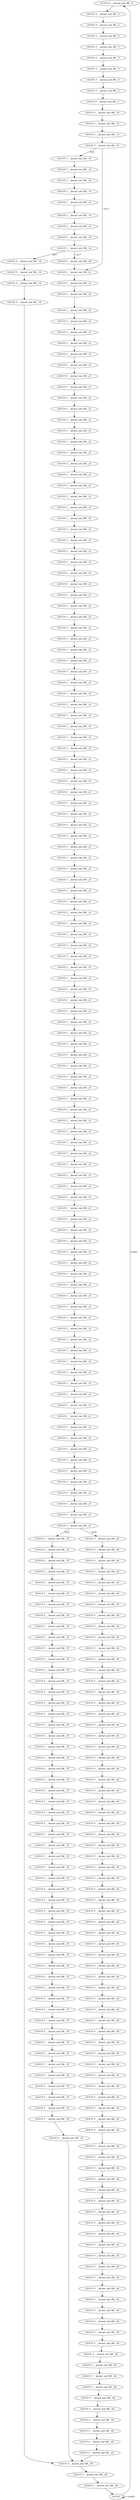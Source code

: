 digraph {
Node0x2caac60[label="LEGUP_F___kernel_sinf_BB__0"];
Node0x2caaac0[label="LEGUP"];
Node0x2caaac0 -> Node0x2caac60[label="<null>"];
Node0x2caaac0 -> Node0x2caaac0[label="~<null>"];
Node0x2caad30[label="LEGUP_F___kernel_sinf_BB__0"];
Node0x2caac60 -> Node0x2caad30;
Node0x2caae00[label="LEGUP_F___kernel_sinf_BB__0"];
Node0x2caad30 -> Node0x2caae00;
Node0x2caaed0[label="LEGUP_F___kernel_sinf_BB__5"];
Node0x2caae00 -> Node0x2caaed0;
Node0x2caafa0[label="LEGUP_F___kernel_sinf_BB__5"];
Node0x2caaed0 -> Node0x2caafa0;
Node0x2cab070[label="LEGUP_F___kernel_sinf_BB__5"];
Node0x2caafa0 -> Node0x2cab070;
Node0x2cab140[label="LEGUP_F___kernel_sinf_BB__5"];
Node0x2cab070 -> Node0x2cab140;
Node0x2cab210[label="LEGUP_F___kernel_sinf_BB__5"];
Node0x2cab140 -> Node0x2cab210;
Node0x2cab2e0[label="LEGUP_F___kernel_sinf_BB__5"];
Node0x2cab210 -> Node0x2cab2e0;
Node0x2cab3b0[label="LEGUP_F___kernel_sinf_BB__5"];
Node0x2cab2e0 -> Node0x2cab3b0;
Node0x2cab480[label="LEGUP_F___kernel_sinf_BB__10"];
Node0x2cab3b0 -> Node0x2cab480;
Node0x2cab550[label="LEGUP_F___kernel_sinf_BB__10"];
Node0x2cab480 -> Node0x2cab550;
Node0x2cab620[label="LEGUP_F___kernel_sinf_BB__10"];
Node0x2cab550 -> Node0x2cab620;
Node0x2cab6f0[label="LEGUP_F___kernel_sinf_BB__10"];
Node0x2cab620 -> Node0x2cab6f0;
Node0x2cab7c0[label="LEGUP_F___kernel_sinf_BB__14"];
Node0x2cab6f0 -> Node0x2cab7c0[label="%13"];
Node0x2cac5a0[label="LEGUP_F___kernel_sinf_BB__21"];
Node0x2cab6f0 -> Node0x2cac5a0[label="~%13"];
Node0x2cab890[label="LEGUP_F___kernel_sinf_BB__14"];
Node0x2cab7c0 -> Node0x2cab890;
Node0x2cab960[label="LEGUP_F___kernel_sinf_BB__14"];
Node0x2cab890 -> Node0x2cab960;
Node0x2caba30[label="LEGUP_F___kernel_sinf_BB__14"];
Node0x2cab960 -> Node0x2caba30;
Node0x2cabb00[label="LEGUP_F___kernel_sinf_BB__14"];
Node0x2caba30 -> Node0x2cabb00;
Node0x2cabc10[label="LEGUP_F___kernel_sinf_BB__14"];
Node0x2cabb00 -> Node0x2cabc10;
Node0x2cabd20[label="LEGUP_F___kernel_sinf_BB__14"];
Node0x2cabc10 -> Node0x2cabd20;
Node0x2cabe30[label="LEGUP_F___kernel_sinf_BB__14"];
Node0x2cabd20 -> Node0x2cabe30;
Node0x2cabf40[label="LEGUP_F___kernel_sinf_BB__14"];
Node0x2cabe30 -> Node0x2cabf40;
Node0x2cac050[label="LEGUP_F___kernel_sinf_BB__18"];
Node0x2cabf40 -> Node0x2cac050[label="%17"];
Node0x2cac490[label="LEGUP_F___kernel_sinf_BB__20"];
Node0x2cabf40 -> Node0x2cac490[label="~%17"];
Node0x2cac160[label="LEGUP_F___kernel_sinf_BB__18"];
Node0x2cac050 -> Node0x2cac160;
Node0x2cac270[label="LEGUP_F___kernel_sinf_BB__18"];
Node0x2cac160 -> Node0x2cac270;
Node0x2cac380[label="LEGUP_F___kernel_sinf_BB__18"];
Node0x2cac270 -> Node0x2cac380;
Node0x2cbd380[label="LEGUP_F___kernel_sinf_BB__60"];
Node0x2cac380 -> Node0x2cbd380;
Node0x2cac490 -> Node0x2cac5a0;
Node0x2cac6b0[label="LEGUP_F___kernel_sinf_BB__21"];
Node0x2cac5a0 -> Node0x2cac6b0;
Node0x2cac7c0[label="LEGUP_F___kernel_sinf_BB__21"];
Node0x2cac6b0 -> Node0x2cac7c0;
Node0x2cac8d0[label="LEGUP_F___kernel_sinf_BB__21"];
Node0x2cac7c0 -> Node0x2cac8d0;
Node0x2cac9e0[label="LEGUP_F___kernel_sinf_BB__21"];
Node0x2cac8d0 -> Node0x2cac9e0;
Node0x2cacaf0[label="LEGUP_F___kernel_sinf_BB__21"];
Node0x2cac9e0 -> Node0x2cacaf0;
Node0x2cacc00[label="LEGUP_F___kernel_sinf_BB__21"];
Node0x2cacaf0 -> Node0x2cacc00;
Node0x2cacd10[label="LEGUP_F___kernel_sinf_BB__21"];
Node0x2cacc00 -> Node0x2cacd10;
Node0x2cace20[label="LEGUP_F___kernel_sinf_BB__21"];
Node0x2cacd10 -> Node0x2cace20;
Node0x2cacf30[label="LEGUP_F___kernel_sinf_BB__21"];
Node0x2cace20 -> Node0x2cacf30;
Node0x2cad040[label="LEGUP_F___kernel_sinf_BB__21"];
Node0x2cacf30 -> Node0x2cad040;
Node0x2cad150[label="LEGUP_F___kernel_sinf_BB__21"];
Node0x2cad040 -> Node0x2cad150;
Node0x2cad260[label="LEGUP_F___kernel_sinf_BB__21"];
Node0x2cad150 -> Node0x2cad260;
Node0x2cad370[label="LEGUP_F___kernel_sinf_BB__21"];
Node0x2cad260 -> Node0x2cad370;
Node0x2cad480[label="LEGUP_F___kernel_sinf_BB__21"];
Node0x2cad370 -> Node0x2cad480;
Node0x2cad590[label="LEGUP_F___kernel_sinf_BB__21"];
Node0x2cad480 -> Node0x2cad590;
Node0x2cad6a0[label="LEGUP_F___kernel_sinf_BB__21"];
Node0x2cad590 -> Node0x2cad6a0;
Node0x2cad7b0[label="LEGUP_F___kernel_sinf_BB__21"];
Node0x2cad6a0 -> Node0x2cad7b0;
Node0x2cad8c0[label="LEGUP_F___kernel_sinf_BB__21"];
Node0x2cad7b0 -> Node0x2cad8c0;
Node0x2cad9d0[label="LEGUP_F___kernel_sinf_BB__21"];
Node0x2cad8c0 -> Node0x2cad9d0;
Node0x2cadae0[label="LEGUP_F___kernel_sinf_BB__21"];
Node0x2cad9d0 -> Node0x2cadae0;
Node0x2cadbf0[label="LEGUP_F___kernel_sinf_BB__21"];
Node0x2cadae0 -> Node0x2cadbf0;
Node0x2cadd00[label="LEGUP_F___kernel_sinf_BB__21"];
Node0x2cadbf0 -> Node0x2cadd00;
Node0x2cade10[label="LEGUP_F___kernel_sinf_BB__21"];
Node0x2cadd00 -> Node0x2cade10;
Node0x2cadf20[label="LEGUP_F___kernel_sinf_BB__21"];
Node0x2cade10 -> Node0x2cadf20;
Node0x2cae030[label="LEGUP_F___kernel_sinf_BB__21"];
Node0x2cadf20 -> Node0x2cae030;
Node0x2cae140[label="LEGUP_F___kernel_sinf_BB__21"];
Node0x2cae030 -> Node0x2cae140;
Node0x2cae250[label="LEGUP_F___kernel_sinf_BB__21"];
Node0x2cae140 -> Node0x2cae250;
Node0x2cae360[label="LEGUP_F___kernel_sinf_BB__21"];
Node0x2cae250 -> Node0x2cae360;
Node0x2cae470[label="LEGUP_F___kernel_sinf_BB__21"];
Node0x2cae360 -> Node0x2cae470;
Node0x2cae580[label="LEGUP_F___kernel_sinf_BB__21"];
Node0x2cae470 -> Node0x2cae580;
Node0x2cae690[label="LEGUP_F___kernel_sinf_BB__21"];
Node0x2cae580 -> Node0x2cae690;
Node0x2cae7a0[label="LEGUP_F___kernel_sinf_BB__21"];
Node0x2cae690 -> Node0x2cae7a0;
Node0x2cae8b0[label="LEGUP_F___kernel_sinf_BB__21"];
Node0x2cae7a0 -> Node0x2cae8b0;
Node0x2cae9c0[label="LEGUP_F___kernel_sinf_BB__21"];
Node0x2cae8b0 -> Node0x2cae9c0;
Node0x2caead0[label="LEGUP_F___kernel_sinf_BB__21"];
Node0x2cae9c0 -> Node0x2caead0;
Node0x2caebe0[label="LEGUP_F___kernel_sinf_BB__21"];
Node0x2caead0 -> Node0x2caebe0;
Node0x2caecf0[label="LEGUP_F___kernel_sinf_BB__21"];
Node0x2caebe0 -> Node0x2caecf0;
Node0x2caee00[label="LEGUP_F___kernel_sinf_BB__21"];
Node0x2caecf0 -> Node0x2caee00;
Node0x2caef10[label="LEGUP_F___kernel_sinf_BB__21"];
Node0x2caee00 -> Node0x2caef10;
Node0x2caf020[label="LEGUP_F___kernel_sinf_BB__21"];
Node0x2caef10 -> Node0x2caf020;
Node0x2caf130[label="LEGUP_F___kernel_sinf_BB__21"];
Node0x2caf020 -> Node0x2caf130;
Node0x2caf240[label="LEGUP_F___kernel_sinf_BB__21"];
Node0x2caf130 -> Node0x2caf240;
Node0x2caf350[label="LEGUP_F___kernel_sinf_BB__21"];
Node0x2caf240 -> Node0x2caf350;
Node0x2caf460[label="LEGUP_F___kernel_sinf_BB__21"];
Node0x2caf350 -> Node0x2caf460;
Node0x2caf570[label="LEGUP_F___kernel_sinf_BB__21"];
Node0x2caf460 -> Node0x2caf570;
Node0x2caf680[label="LEGUP_F___kernel_sinf_BB__21"];
Node0x2caf570 -> Node0x2caf680;
Node0x2caf790[label="LEGUP_F___kernel_sinf_BB__21"];
Node0x2caf680 -> Node0x2caf790;
Node0x2caf8a0[label="LEGUP_F___kernel_sinf_BB__21"];
Node0x2caf790 -> Node0x2caf8a0;
Node0x2caf9b0[label="LEGUP_F___kernel_sinf_BB__21"];
Node0x2caf8a0 -> Node0x2caf9b0;
Node0x2cafac0[label="LEGUP_F___kernel_sinf_BB__21"];
Node0x2caf9b0 -> Node0x2cafac0;
Node0x2cafbd0[label="LEGUP_F___kernel_sinf_BB__21"];
Node0x2cafac0 -> Node0x2cafbd0;
Node0x2cafce0[label="LEGUP_F___kernel_sinf_BB__21"];
Node0x2cafbd0 -> Node0x2cafce0;
Node0x2cafdf0[label="LEGUP_F___kernel_sinf_BB__21"];
Node0x2cafce0 -> Node0x2cafdf0;
Node0x2caff00[label="LEGUP_F___kernel_sinf_BB__21"];
Node0x2cafdf0 -> Node0x2caff00;
Node0x2cb0010[label="LEGUP_F___kernel_sinf_BB__21"];
Node0x2caff00 -> Node0x2cb0010;
Node0x2cb0120[label="LEGUP_F___kernel_sinf_BB__21"];
Node0x2cb0010 -> Node0x2cb0120;
Node0x2cb0230[label="LEGUP_F___kernel_sinf_BB__21"];
Node0x2cb0120 -> Node0x2cb0230;
Node0x2cb0340[label="LEGUP_F___kernel_sinf_BB__21"];
Node0x2cb0230 -> Node0x2cb0340;
Node0x2cb0450[label="LEGUP_F___kernel_sinf_BB__21"];
Node0x2cb0340 -> Node0x2cb0450;
Node0x2cb0560[label="LEGUP_F___kernel_sinf_BB__21"];
Node0x2cb0450 -> Node0x2cb0560;
Node0x2cb0670[label="LEGUP_F___kernel_sinf_BB__21"];
Node0x2cb0560 -> Node0x2cb0670;
Node0x2cb0780[label="LEGUP_F___kernel_sinf_BB__21"];
Node0x2cb0670 -> Node0x2cb0780;
Node0x2cb0890[label="LEGUP_F___kernel_sinf_BB__21"];
Node0x2cb0780 -> Node0x2cb0890;
Node0x2cb09a0[label="LEGUP_F___kernel_sinf_BB__21"];
Node0x2cb0890 -> Node0x2cb09a0;
Node0x2cb0ab0[label="LEGUP_F___kernel_sinf_BB__21"];
Node0x2cb09a0 -> Node0x2cb0ab0;
Node0x2cb0bc0[label="LEGUP_F___kernel_sinf_BB__21"];
Node0x2cb0ab0 -> Node0x2cb0bc0;
Node0x2cb0cd0[label="LEGUP_F___kernel_sinf_BB__21"];
Node0x2cb0bc0 -> Node0x2cb0cd0;
Node0x2cb0de0[label="LEGUP_F___kernel_sinf_BB__21"];
Node0x2cb0cd0 -> Node0x2cb0de0;
Node0x2cb0ef0[label="LEGUP_F___kernel_sinf_BB__21"];
Node0x2cb0de0 -> Node0x2cb0ef0;
Node0x2cb1000[label="LEGUP_F___kernel_sinf_BB__21"];
Node0x2cb0ef0 -> Node0x2cb1000;
Node0x2cb1110[label="LEGUP_F___kernel_sinf_BB__21"];
Node0x2cb1000 -> Node0x2cb1110;
Node0x2cb1220[label="LEGUP_F___kernel_sinf_BB__21"];
Node0x2cb1110 -> Node0x2cb1220;
Node0x2cb1330[label="LEGUP_F___kernel_sinf_BB__21"];
Node0x2cb1220 -> Node0x2cb1330;
Node0x2cb1440[label="LEGUP_F___kernel_sinf_BB__21"];
Node0x2cb1330 -> Node0x2cb1440;
Node0x2cb1550[label="LEGUP_F___kernel_sinf_BB__21"];
Node0x2cb1440 -> Node0x2cb1550;
Node0x2cb1660[label="LEGUP_F___kernel_sinf_BB__21"];
Node0x2cb1550 -> Node0x2cb1660;
Node0x2cb1770[label="LEGUP_F___kernel_sinf_BB__21"];
Node0x2cb1660 -> Node0x2cb1770;
Node0x2cb1880[label="LEGUP_F___kernel_sinf_BB__21"];
Node0x2cb1770 -> Node0x2cb1880;
Node0x2cb1990[label="LEGUP_F___kernel_sinf_BB__21"];
Node0x2cb1880 -> Node0x2cb1990;
Node0x2cb1aa0[label="LEGUP_F___kernel_sinf_BB__21"];
Node0x2cb1990 -> Node0x2cb1aa0;
Node0x2cb1bb0[label="LEGUP_F___kernel_sinf_BB__21"];
Node0x2cb1aa0 -> Node0x2cb1bb0;
Node0x2cb1cc0[label="LEGUP_F___kernel_sinf_BB__21"];
Node0x2cb1bb0 -> Node0x2cb1cc0;
Node0x2cb1dd0[label="LEGUP_F___kernel_sinf_BB__21"];
Node0x2cb1cc0 -> Node0x2cb1dd0;
Node0x2cb1ee0[label="LEGUP_F___kernel_sinf_BB__21"];
Node0x2cb1dd0 -> Node0x2cb1ee0;
Node0x2cb1ff0[label="LEGUP_F___kernel_sinf_BB__21"];
Node0x2cb1ee0 -> Node0x2cb1ff0;
Node0x2cb2100[label="LEGUP_F___kernel_sinf_BB__21"];
Node0x2cb1ff0 -> Node0x2cb2100;
Node0x2cb2210[label="LEGUP_F___kernel_sinf_BB__21"];
Node0x2cb2100 -> Node0x2cb2210;
Node0x2cb2320[label="LEGUP_F___kernel_sinf_BB__21"];
Node0x2cb2210 -> Node0x2cb2320;
Node0x2cb2430[label="LEGUP_F___kernel_sinf_BB__21"];
Node0x2cb2320 -> Node0x2cb2430;
Node0x2cb2540[label="LEGUP_F___kernel_sinf_BB__21"];
Node0x2cb2430 -> Node0x2cb2540;
Node0x2cb2650[label="LEGUP_F___kernel_sinf_BB__21"];
Node0x2cb2540 -> Node0x2cb2650;
Node0x2cb2760[label="LEGUP_F___kernel_sinf_BB__21"];
Node0x2cb2650 -> Node0x2cb2760;
Node0x2cb2870[label="LEGUP_F___kernel_sinf_BB__21"];
Node0x2cb2760 -> Node0x2cb2870;
Node0x2cb2980[label="LEGUP_F___kernel_sinf_BB__21"];
Node0x2cb2870 -> Node0x2cb2980;
Node0x2cb2a90[label="LEGUP_F___kernel_sinf_BB__21"];
Node0x2cb2980 -> Node0x2cb2a90;
Node0x2cb2ba0[label="LEGUP_F___kernel_sinf_BB__21"];
Node0x2cb2a90 -> Node0x2cb2ba0;
Node0x2cb2cb0[label="LEGUP_F___kernel_sinf_BB__21"];
Node0x2cb2ba0 -> Node0x2cb2cb0;
Node0x2cb2dc0[label="LEGUP_F___kernel_sinf_BB__21"];
Node0x2cb2cb0 -> Node0x2cb2dc0;
Node0x2cb2ed0[label="LEGUP_F___kernel_sinf_BB__21"];
Node0x2cb2dc0 -> Node0x2cb2ed0;
Node0x2cb2fe0[label="LEGUP_F___kernel_sinf_BB__21"];
Node0x2cb2ed0 -> Node0x2cb2fe0;
Node0x2cb30f0[label="LEGUP_F___kernel_sinf_BB__21"];
Node0x2cb2fe0 -> Node0x2cb30f0;
Node0x2cb3200[label="LEGUP_F___kernel_sinf_BB__21"];
Node0x2cb30f0 -> Node0x2cb3200;
Node0x2cb3310[label="LEGUP_F___kernel_sinf_BB__21"];
Node0x2cb3200 -> Node0x2cb3310;
Node0x2cb3420[label="LEGUP_F___kernel_sinf_BB__21"];
Node0x2cb3310 -> Node0x2cb3420;
Node0x2cb3530[label="LEGUP_F___kernel_sinf_BB__21"];
Node0x2cb3420 -> Node0x2cb3530;
Node0x2cb3640[label="LEGUP_F___kernel_sinf_BB__21"];
Node0x2cb3530 -> Node0x2cb3640;
Node0x2cb3750[label="LEGUP_F___kernel_sinf_BB__21"];
Node0x2cb3640 -> Node0x2cb3750;
Node0x2cb3860[label="LEGUP_F___kernel_sinf_BB__21"];
Node0x2cb3750 -> Node0x2cb3860;
Node0x2cb3970[label="LEGUP_F___kernel_sinf_BB__21"];
Node0x2cb3860 -> Node0x2cb3970;
Node0x2cb3a80[label="LEGUP_F___kernel_sinf_BB__21"];
Node0x2cb3970 -> Node0x2cb3a80;
Node0x2cb3b90[label="LEGUP_F___kernel_sinf_BB__21"];
Node0x2cb3a80 -> Node0x2cb3b90;
Node0x2cb3ca0[label="LEGUP_F___kernel_sinf_BB__21"];
Node0x2cb3b90 -> Node0x2cb3ca0;
Node0x2cb3db0[label="LEGUP_F___kernel_sinf_BB__21"];
Node0x2cb3ca0 -> Node0x2cb3db0;
Node0x2cb3ec0[label="LEGUP_F___kernel_sinf_BB__21"];
Node0x2cb3db0 -> Node0x2cb3ec0;
Node0x2cb3fd0[label="LEGUP_F___kernel_sinf_BB__35"];
Node0x2cb3ec0 -> Node0x2cb3fd0[label="%34"];
Node0x2cb7a40[label="LEGUP_F___kernel_sinf_BB__44"];
Node0x2cb3ec0 -> Node0x2cb7a40[label="~%34"];
Node0x2cb40e0[label="LEGUP_F___kernel_sinf_BB__35"];
Node0x2cb3fd0 -> Node0x2cb40e0;
Node0x2cb41f0[label="LEGUP_F___kernel_sinf_BB__35"];
Node0x2cb40e0 -> Node0x2cb41f0;
Node0x2cb4300[label="LEGUP_F___kernel_sinf_BB__35"];
Node0x2cb41f0 -> Node0x2cb4300;
Node0x2cb4410[label="LEGUP_F___kernel_sinf_BB__35"];
Node0x2cb4300 -> Node0x2cb4410;
Node0x2cb4520[label="LEGUP_F___kernel_sinf_BB__35"];
Node0x2cb4410 -> Node0x2cb4520;
Node0x2cb4630[label="LEGUP_F___kernel_sinf_BB__35"];
Node0x2cb4520 -> Node0x2cb4630;
Node0x2cb4740[label="LEGUP_F___kernel_sinf_BB__35"];
Node0x2cb4630 -> Node0x2cb4740;
Node0x2cb4850[label="LEGUP_F___kernel_sinf_BB__35"];
Node0x2cb4740 -> Node0x2cb4850;
Node0x2cb4960[label="LEGUP_F___kernel_sinf_BB__35"];
Node0x2cb4850 -> Node0x2cb4960;
Node0x2cb4a70[label="LEGUP_F___kernel_sinf_BB__35"];
Node0x2cb4960 -> Node0x2cb4a70;
Node0x2cb4b80[label="LEGUP_F___kernel_sinf_BB__35"];
Node0x2cb4a70 -> Node0x2cb4b80;
Node0x2cb4c90[label="LEGUP_F___kernel_sinf_BB__35"];
Node0x2cb4b80 -> Node0x2cb4c90;
Node0x2cb4da0[label="LEGUP_F___kernel_sinf_BB__35"];
Node0x2cb4c90 -> Node0x2cb4da0;
Node0x2cb4eb0[label="LEGUP_F___kernel_sinf_BB__35"];
Node0x2cb4da0 -> Node0x2cb4eb0;
Node0x2cb4fc0[label="LEGUP_F___kernel_sinf_BB__35"];
Node0x2cb4eb0 -> Node0x2cb4fc0;
Node0x2cb50d0[label="LEGUP_F___kernel_sinf_BB__35"];
Node0x2cb4fc0 -> Node0x2cb50d0;
Node0x2cb51e0[label="LEGUP_F___kernel_sinf_BB__35"];
Node0x2cb50d0 -> Node0x2cb51e0;
Node0x2cb52f0[label="LEGUP_F___kernel_sinf_BB__35"];
Node0x2cb51e0 -> Node0x2cb52f0;
Node0x2cb5400[label="LEGUP_F___kernel_sinf_BB__35"];
Node0x2cb52f0 -> Node0x2cb5400;
Node0x2cb5510[label="LEGUP_F___kernel_sinf_BB__35"];
Node0x2cb5400 -> Node0x2cb5510;
Node0x2cb5620[label="LEGUP_F___kernel_sinf_BB__35"];
Node0x2cb5510 -> Node0x2cb5620;
Node0x2cb5730[label="LEGUP_F___kernel_sinf_BB__35"];
Node0x2cb5620 -> Node0x2cb5730;
Node0x2cb5840[label="LEGUP_F___kernel_sinf_BB__35"];
Node0x2cb5730 -> Node0x2cb5840;
Node0x2cb5950[label="LEGUP_F___kernel_sinf_BB__35"];
Node0x2cb5840 -> Node0x2cb5950;
Node0x2cb5a60[label="LEGUP_F___kernel_sinf_BB__35"];
Node0x2cb5950 -> Node0x2cb5a60;
Node0x2cb5b70[label="LEGUP_F___kernel_sinf_BB__35"];
Node0x2cb5a60 -> Node0x2cb5b70;
Node0x2cb5c80[label="LEGUP_F___kernel_sinf_BB__35"];
Node0x2cb5b70 -> Node0x2cb5c80;
Node0x2cb5d90[label="LEGUP_F___kernel_sinf_BB__35"];
Node0x2cb5c80 -> Node0x2cb5d90;
Node0x2cb5ea0[label="LEGUP_F___kernel_sinf_BB__35"];
Node0x2cb5d90 -> Node0x2cb5ea0;
Node0x2cb5fb0[label="LEGUP_F___kernel_sinf_BB__35"];
Node0x2cb5ea0 -> Node0x2cb5fb0;
Node0x2cb60c0[label="LEGUP_F___kernel_sinf_BB__35"];
Node0x2cb5fb0 -> Node0x2cb60c0;
Node0x2cb61d0[label="LEGUP_F___kernel_sinf_BB__35"];
Node0x2cb60c0 -> Node0x2cb61d0;
Node0x2cb62e0[label="LEGUP_F___kernel_sinf_BB__35"];
Node0x2cb61d0 -> Node0x2cb62e0;
Node0x2cb63f0[label="LEGUP_F___kernel_sinf_BB__35"];
Node0x2cb62e0 -> Node0x2cb63f0;
Node0x2cb6500[label="LEGUP_F___kernel_sinf_BB__35"];
Node0x2cb63f0 -> Node0x2cb6500;
Node0x2cb6610[label="LEGUP_F___kernel_sinf_BB__35"];
Node0x2cb6500 -> Node0x2cb6610;
Node0x2cb6720[label="LEGUP_F___kernel_sinf_BB__35"];
Node0x2cb6610 -> Node0x2cb6720;
Node0x2cb6830[label="LEGUP_F___kernel_sinf_BB__35"];
Node0x2cb6720 -> Node0x2cb6830;
Node0x2cb6940[label="LEGUP_F___kernel_sinf_BB__35"];
Node0x2cb6830 -> Node0x2cb6940;
Node0x2cb6a50[label="LEGUP_F___kernel_sinf_BB__35"];
Node0x2cb6940 -> Node0x2cb6a50;
Node0x2cb6b60[label="LEGUP_F___kernel_sinf_BB__35"];
Node0x2cb6a50 -> Node0x2cb6b60;
Node0x2cb6c70[label="LEGUP_F___kernel_sinf_BB__35"];
Node0x2cb6b60 -> Node0x2cb6c70;
Node0x2cb6d80[label="LEGUP_F___kernel_sinf_BB__35"];
Node0x2cb6c70 -> Node0x2cb6d80;
Node0x2cb6e90[label="LEGUP_F___kernel_sinf_BB__35"];
Node0x2cb6d80 -> Node0x2cb6e90;
Node0x2cb6fa0[label="LEGUP_F___kernel_sinf_BB__35"];
Node0x2cb6e90 -> Node0x2cb6fa0;
Node0x2cb70b0[label="LEGUP_F___kernel_sinf_BB__35"];
Node0x2cb6fa0 -> Node0x2cb70b0;
Node0x2cb71c0[label="LEGUP_F___kernel_sinf_BB__35"];
Node0x2cb70b0 -> Node0x2cb71c0;
Node0x2cb72d0[label="LEGUP_F___kernel_sinf_BB__35"];
Node0x2cb71c0 -> Node0x2cb72d0;
Node0x2cb73e0[label="LEGUP_F___kernel_sinf_BB__35"];
Node0x2cb72d0 -> Node0x2cb73e0;
Node0x2cb74f0[label="LEGUP_F___kernel_sinf_BB__35"];
Node0x2cb73e0 -> Node0x2cb74f0;
Node0x2cb7600[label="LEGUP_F___kernel_sinf_BB__35"];
Node0x2cb74f0 -> Node0x2cb7600;
Node0x2cb7710[label="LEGUP_F___kernel_sinf_BB__35"];
Node0x2cb7600 -> Node0x2cb7710;
Node0x2cb7820[label="LEGUP_F___kernel_sinf_BB__35"];
Node0x2cb7710 -> Node0x2cb7820;
Node0x2cb7930[label="LEGUP_F___kernel_sinf_BB__35"];
Node0x2cb7820 -> Node0x2cb7930;
Node0x2cb7930 -> Node0x2cbd380;
Node0x2cb7b50[label="LEGUP_F___kernel_sinf_BB__44"];
Node0x2cb7a40 -> Node0x2cb7b50;
Node0x2cb7c60[label="LEGUP_F___kernel_sinf_BB__44"];
Node0x2cb7b50 -> Node0x2cb7c60;
Node0x2cb7d70[label="LEGUP_F___kernel_sinf_BB__44"];
Node0x2cb7c60 -> Node0x2cb7d70;
Node0x2cb7e80[label="LEGUP_F___kernel_sinf_BB__44"];
Node0x2cb7d70 -> Node0x2cb7e80;
Node0x2cb7f90[label="LEGUP_F___kernel_sinf_BB__44"];
Node0x2cb7e80 -> Node0x2cb7f90;
Node0x2cb80a0[label="LEGUP_F___kernel_sinf_BB__44"];
Node0x2cb7f90 -> Node0x2cb80a0;
Node0x2cb81b0[label="LEGUP_F___kernel_sinf_BB__44"];
Node0x2cb80a0 -> Node0x2cb81b0;
Node0x2cb82c0[label="LEGUP_F___kernel_sinf_BB__44"];
Node0x2cb81b0 -> Node0x2cb82c0;
Node0x2cb83d0[label="LEGUP_F___kernel_sinf_BB__44"];
Node0x2cb82c0 -> Node0x2cb83d0;
Node0x2cb84e0[label="LEGUP_F___kernel_sinf_BB__44"];
Node0x2cb83d0 -> Node0x2cb84e0;
Node0x2cb85f0[label="LEGUP_F___kernel_sinf_BB__44"];
Node0x2cb84e0 -> Node0x2cb85f0;
Node0x2cb8700[label="LEGUP_F___kernel_sinf_BB__44"];
Node0x2cb85f0 -> Node0x2cb8700;
Node0x2cb8810[label="LEGUP_F___kernel_sinf_BB__44"];
Node0x2cb8700 -> Node0x2cb8810;
Node0x2cb8920[label="LEGUP_F___kernel_sinf_BB__44"];
Node0x2cb8810 -> Node0x2cb8920;
Node0x2cb8a30[label="LEGUP_F___kernel_sinf_BB__44"];
Node0x2cb8920 -> Node0x2cb8a30;
Node0x2cb8b40[label="LEGUP_F___kernel_sinf_BB__44"];
Node0x2cb8a30 -> Node0x2cb8b40;
Node0x2cb8c50[label="LEGUP_F___kernel_sinf_BB__44"];
Node0x2cb8b40 -> Node0x2cb8c50;
Node0x2cb8d60[label="LEGUP_F___kernel_sinf_BB__44"];
Node0x2cb8c50 -> Node0x2cb8d60;
Node0x2cb8e70[label="LEGUP_F___kernel_sinf_BB__44"];
Node0x2cb8d60 -> Node0x2cb8e70;
Node0x2cb8f80[label="LEGUP_F___kernel_sinf_BB__44"];
Node0x2cb8e70 -> Node0x2cb8f80;
Node0x2cb9090[label="LEGUP_F___kernel_sinf_BB__44"];
Node0x2cb8f80 -> Node0x2cb9090;
Node0x2cb91a0[label="LEGUP_F___kernel_sinf_BB__44"];
Node0x2cb9090 -> Node0x2cb91a0;
Node0x2cb92b0[label="LEGUP_F___kernel_sinf_BB__44"];
Node0x2cb91a0 -> Node0x2cb92b0;
Node0x2cb93c0[label="LEGUP_F___kernel_sinf_BB__44"];
Node0x2cb92b0 -> Node0x2cb93c0;
Node0x2cb94d0[label="LEGUP_F___kernel_sinf_BB__44"];
Node0x2cb93c0 -> Node0x2cb94d0;
Node0x2cb95e0[label="LEGUP_F___kernel_sinf_BB__44"];
Node0x2cb94d0 -> Node0x2cb95e0;
Node0x2cb96f0[label="LEGUP_F___kernel_sinf_BB__44"];
Node0x2cb95e0 -> Node0x2cb96f0;
Node0x2cb9800[label="LEGUP_F___kernel_sinf_BB__44"];
Node0x2cb96f0 -> Node0x2cb9800;
Node0x2cb9910[label="LEGUP_F___kernel_sinf_BB__44"];
Node0x2cb9800 -> Node0x2cb9910;
Node0x2cb9a20[label="LEGUP_F___kernel_sinf_BB__44"];
Node0x2cb9910 -> Node0x2cb9a20;
Node0x2cb9b30[label="LEGUP_F___kernel_sinf_BB__44"];
Node0x2cb9a20 -> Node0x2cb9b30;
Node0x2cb9c40[label="LEGUP_F___kernel_sinf_BB__44"];
Node0x2cb9b30 -> Node0x2cb9c40;
Node0x2cb9d50[label="LEGUP_F___kernel_sinf_BB__44"];
Node0x2cb9c40 -> Node0x2cb9d50;
Node0x2cb9e60[label="LEGUP_F___kernel_sinf_BB__44"];
Node0x2cb9d50 -> Node0x2cb9e60;
Node0x2cb9f70[label="LEGUP_F___kernel_sinf_BB__44"];
Node0x2cb9e60 -> Node0x2cb9f70;
Node0x2cba080[label="LEGUP_F___kernel_sinf_BB__44"];
Node0x2cb9f70 -> Node0x2cba080;
Node0x2cba190[label="LEGUP_F___kernel_sinf_BB__44"];
Node0x2cba080 -> Node0x2cba190;
Node0x2cba2a0[label="LEGUP_F___kernel_sinf_BB__44"];
Node0x2cba190 -> Node0x2cba2a0;
Node0x2cba3b0[label="LEGUP_F___kernel_sinf_BB__44"];
Node0x2cba2a0 -> Node0x2cba3b0;
Node0x2cba4c0[label="LEGUP_F___kernel_sinf_BB__44"];
Node0x2cba3b0 -> Node0x2cba4c0;
Node0x2cba5d0[label="LEGUP_F___kernel_sinf_BB__44"];
Node0x2cba4c0 -> Node0x2cba5d0;
Node0x2cba6e0[label="LEGUP_F___kernel_sinf_BB__44"];
Node0x2cba5d0 -> Node0x2cba6e0;
Node0x2cba7f0[label="LEGUP_F___kernel_sinf_BB__44"];
Node0x2cba6e0 -> Node0x2cba7f0;
Node0x2cba900[label="LEGUP_F___kernel_sinf_BB__44"];
Node0x2cba7f0 -> Node0x2cba900;
Node0x2cbaa10[label="LEGUP_F___kernel_sinf_BB__44"];
Node0x2cba900 -> Node0x2cbaa10;
Node0x2cbab20[label="LEGUP_F___kernel_sinf_BB__44"];
Node0x2cbaa10 -> Node0x2cbab20;
Node0x2cbac30[label="LEGUP_F___kernel_sinf_BB__44"];
Node0x2cbab20 -> Node0x2cbac30;
Node0x2cbad40[label="LEGUP_F___kernel_sinf_BB__44"];
Node0x2cbac30 -> Node0x2cbad40;
Node0x2cbae50[label="LEGUP_F___kernel_sinf_BB__44"];
Node0x2cbad40 -> Node0x2cbae50;
Node0x2cbaf60[label="LEGUP_F___kernel_sinf_BB__44"];
Node0x2cbae50 -> Node0x2cbaf60;
Node0x2cbb070[label="LEGUP_F___kernel_sinf_BB__44"];
Node0x2cbaf60 -> Node0x2cbb070;
Node0x2cbb180[label="LEGUP_F___kernel_sinf_BB__44"];
Node0x2cbb070 -> Node0x2cbb180;
Node0x2cbb290[label="LEGUP_F___kernel_sinf_BB__44"];
Node0x2cbb180 -> Node0x2cbb290;
Node0x2cbb3a0[label="LEGUP_F___kernel_sinf_BB__44"];
Node0x2cbb290 -> Node0x2cbb3a0;
Node0x2cbb4b0[label="LEGUP_F___kernel_sinf_BB__44"];
Node0x2cbb3a0 -> Node0x2cbb4b0;
Node0x2cbb5c0[label="LEGUP_F___kernel_sinf_BB__44"];
Node0x2cbb4b0 -> Node0x2cbb5c0;
Node0x2cbb6d0[label="LEGUP_F___kernel_sinf_BB__44"];
Node0x2cbb5c0 -> Node0x2cbb6d0;
Node0x2cbb7e0[label="LEGUP_F___kernel_sinf_BB__44"];
Node0x2cbb6d0 -> Node0x2cbb7e0;
Node0x2cbb8f0[label="LEGUP_F___kernel_sinf_BB__44"];
Node0x2cbb7e0 -> Node0x2cbb8f0;
Node0x2cbba00[label="LEGUP_F___kernel_sinf_BB__44"];
Node0x2cbb8f0 -> Node0x2cbba00;
Node0x2cbbb10[label="LEGUP_F___kernel_sinf_BB__44"];
Node0x2cbba00 -> Node0x2cbbb10;
Node0x2cbbc20[label="LEGUP_F___kernel_sinf_BB__44"];
Node0x2cbbb10 -> Node0x2cbbc20;
Node0x2cbbd30[label="LEGUP_F___kernel_sinf_BB__44"];
Node0x2cbbc20 -> Node0x2cbbd30;
Node0x2cbbe40[label="LEGUP_F___kernel_sinf_BB__44"];
Node0x2cbbd30 -> Node0x2cbbe40;
Node0x2cbbf50[label="LEGUP_F___kernel_sinf_BB__44"];
Node0x2cbbe40 -> Node0x2cbbf50;
Node0x2cbc060[label="LEGUP_F___kernel_sinf_BB__44"];
Node0x2cbbf50 -> Node0x2cbc060;
Node0x2cbc170[label="LEGUP_F___kernel_sinf_BB__44"];
Node0x2cbc060 -> Node0x2cbc170;
Node0x2cbc280[label="LEGUP_F___kernel_sinf_BB__44"];
Node0x2cbc170 -> Node0x2cbc280;
Node0x2cbc390[label="LEGUP_F___kernel_sinf_BB__44"];
Node0x2cbc280 -> Node0x2cbc390;
Node0x2cbc4a0[label="LEGUP_F___kernel_sinf_BB__44"];
Node0x2cbc390 -> Node0x2cbc4a0;
Node0x2cbc5b0[label="LEGUP_F___kernel_sinf_BB__44"];
Node0x2cbc4a0 -> Node0x2cbc5b0;
Node0x2cbc6c0[label="LEGUP_F___kernel_sinf_BB__44"];
Node0x2cbc5b0 -> Node0x2cbc6c0;
Node0x2cbc7d0[label="LEGUP_F___kernel_sinf_BB__44"];
Node0x2cbc6c0 -> Node0x2cbc7d0;
Node0x2cbc8e0[label="LEGUP_F___kernel_sinf_BB__44"];
Node0x2cbc7d0 -> Node0x2cbc8e0;
Node0x2cbc9f0[label="LEGUP_F___kernel_sinf_BB__44"];
Node0x2cbc8e0 -> Node0x2cbc9f0;
Node0x2cbcb00[label="LEGUP_F___kernel_sinf_BB__44"];
Node0x2cbc9f0 -> Node0x2cbcb00;
Node0x2cbcc10[label="LEGUP_F___kernel_sinf_BB__44"];
Node0x2cbcb00 -> Node0x2cbcc10;
Node0x2cbcd20[label="LEGUP_F___kernel_sinf_BB__44"];
Node0x2cbcc10 -> Node0x2cbcd20;
Node0x2cbce30[label="LEGUP_F___kernel_sinf_BB__44"];
Node0x2cbcd20 -> Node0x2cbce30;
Node0x2cbcf40[label="LEGUP_F___kernel_sinf_BB__44"];
Node0x2cbce30 -> Node0x2cbcf40;
Node0x2cbd050[label="LEGUP_F___kernel_sinf_BB__44"];
Node0x2cbcf40 -> Node0x2cbd050;
Node0x2cbd160[label="LEGUP_F___kernel_sinf_BB__44"];
Node0x2cbd050 -> Node0x2cbd160;
Node0x2cbd270[label="LEGUP_F___kernel_sinf_BB__44"];
Node0x2cbd160 -> Node0x2cbd270;
Node0x2cbd270 -> Node0x2cbd380;
Node0x2cbd490[label="LEGUP_F___kernel_sinf_BB__60"];
Node0x2cbd380 -> Node0x2cbd490;
Node0x2cbd5a0[label="LEGUP_F___kernel_sinf_BB__60"];
Node0x2cbd490 -> Node0x2cbd5a0;
Node0x2cbd5a0 -> Node0x2caaac0;
}
